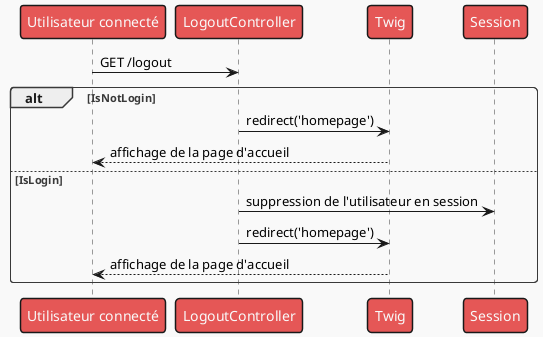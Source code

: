 @startuml

!theme mars

Person as "Utilisateur connecté" -> LogoutController : GET /logout
alt IsNotLogin
LogoutController -> Twig : redirect('homepage')
Twig --> Person : affichage de la page d'accueil
else IsLogin
LogoutController -> Session : suppression de l'utilisateur en session
LogoutController -> Twig : redirect('homepage')
Twig --> Person : affichage de la page d'accueil
end
@enduml